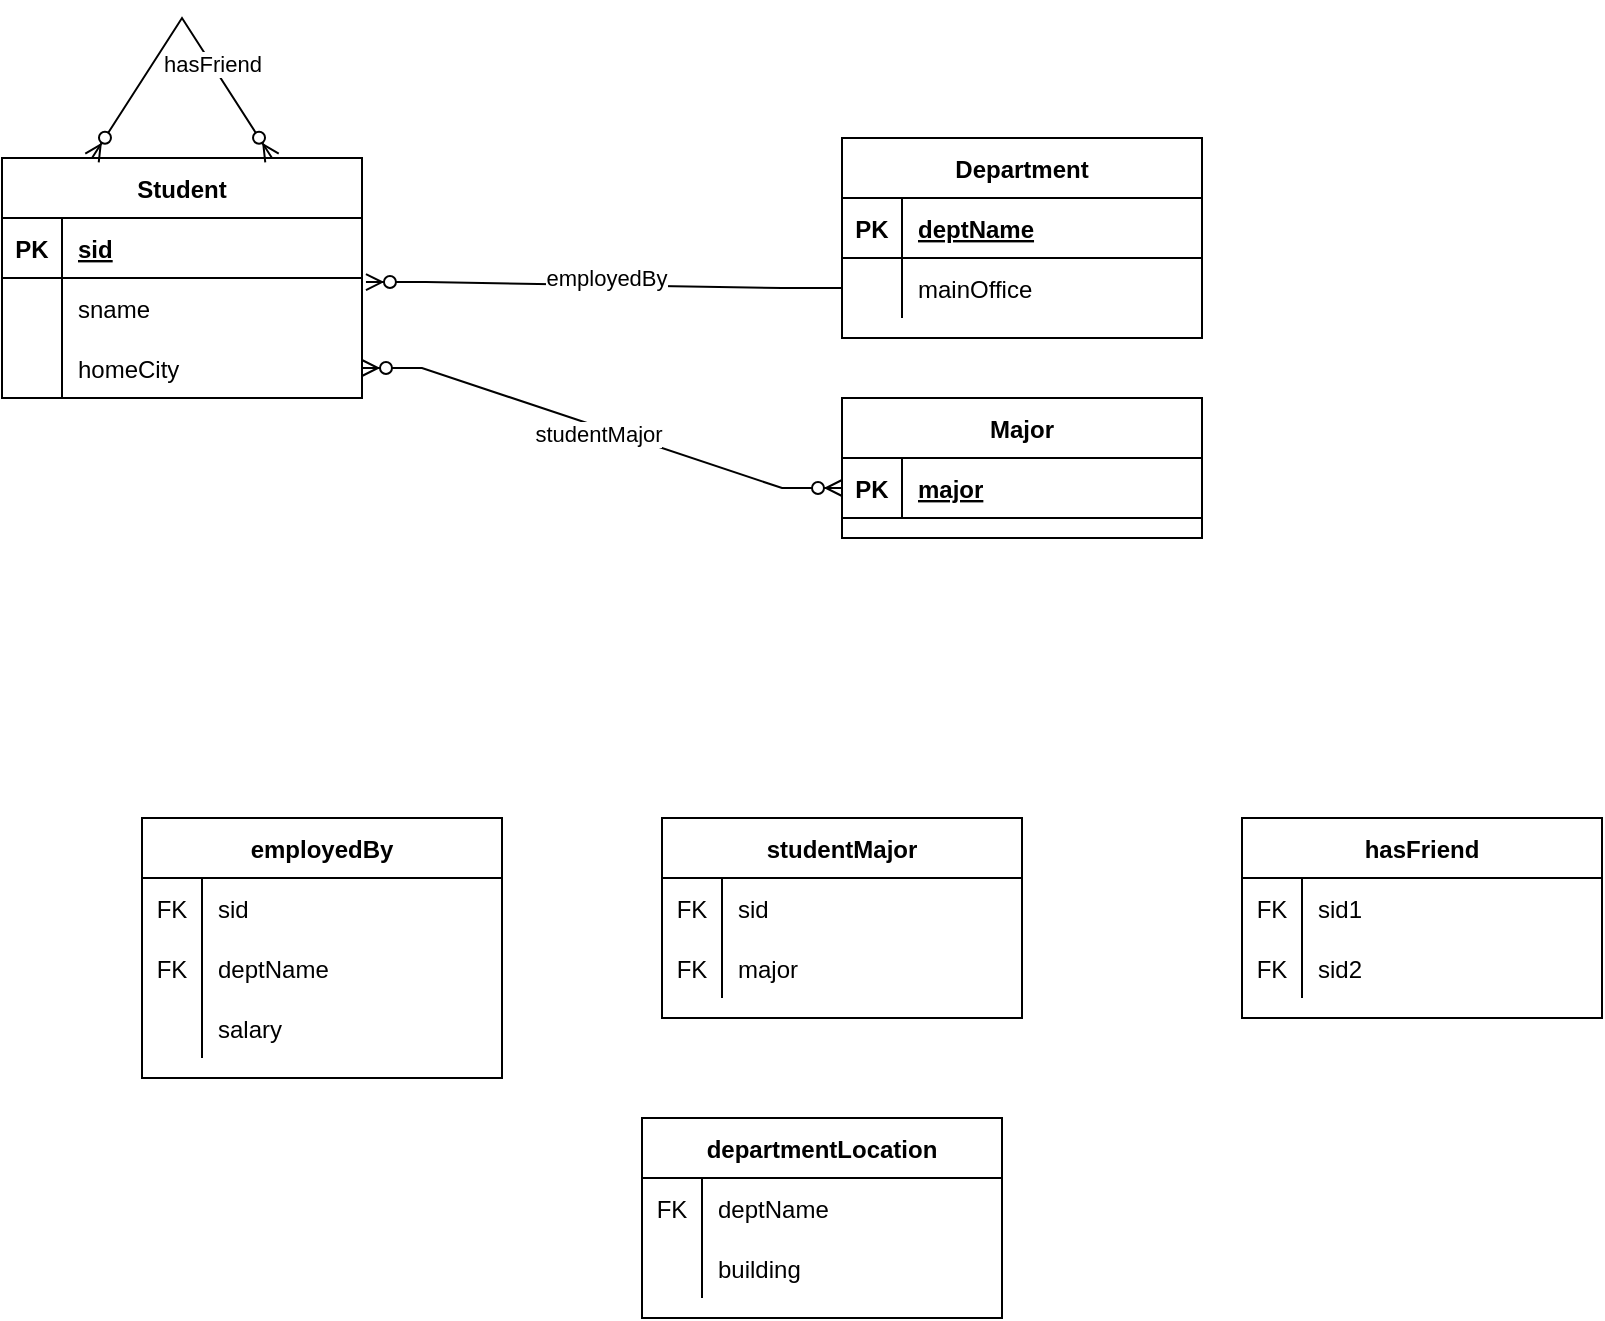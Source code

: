 <mxfile version="20.2.8" type="device"><diagram id="2QEzAGFRFtrDKerwHedS" name="Page-1"><mxGraphModel dx="939" dy="667" grid="1" gridSize="10" guides="1" tooltips="1" connect="1" arrows="1" fold="1" page="1" pageScale="1" pageWidth="827" pageHeight="1169" math="0" shadow="0"><root><mxCell id="0"/><mxCell id="1" parent="0"/><mxCell id="R8i-ScmQ-UTwKlzXscOo-1" value="Student" style="shape=table;startSize=30;container=1;collapsible=1;childLayout=tableLayout;fixedRows=1;rowLines=0;fontStyle=1;align=center;resizeLast=1;" parent="1" vertex="1"><mxGeometry x="50" y="170" width="180" height="120" as="geometry"/></mxCell><mxCell id="R8i-ScmQ-UTwKlzXscOo-2" value="" style="shape=tableRow;horizontal=0;startSize=0;swimlaneHead=0;swimlaneBody=0;fillColor=none;collapsible=0;dropTarget=0;points=[[0,0.5],[1,0.5]];portConstraint=eastwest;top=0;left=0;right=0;bottom=1;" parent="R8i-ScmQ-UTwKlzXscOo-1" vertex="1"><mxGeometry y="30" width="180" height="30" as="geometry"/></mxCell><mxCell id="R8i-ScmQ-UTwKlzXscOo-3" value="PK" style="shape=partialRectangle;connectable=0;fillColor=none;top=0;left=0;bottom=0;right=0;fontStyle=1;overflow=hidden;" parent="R8i-ScmQ-UTwKlzXscOo-2" vertex="1"><mxGeometry width="30" height="30" as="geometry"><mxRectangle width="30" height="30" as="alternateBounds"/></mxGeometry></mxCell><mxCell id="R8i-ScmQ-UTwKlzXscOo-4" value="sid" style="shape=partialRectangle;connectable=0;fillColor=none;top=0;left=0;bottom=0;right=0;align=left;spacingLeft=6;fontStyle=5;overflow=hidden;" parent="R8i-ScmQ-UTwKlzXscOo-2" vertex="1"><mxGeometry x="30" width="150" height="30" as="geometry"><mxRectangle width="150" height="30" as="alternateBounds"/></mxGeometry></mxCell><mxCell id="R8i-ScmQ-UTwKlzXscOo-5" value="" style="shape=tableRow;horizontal=0;startSize=0;swimlaneHead=0;swimlaneBody=0;fillColor=none;collapsible=0;dropTarget=0;points=[[0,0.5],[1,0.5]];portConstraint=eastwest;top=0;left=0;right=0;bottom=0;" parent="R8i-ScmQ-UTwKlzXscOo-1" vertex="1"><mxGeometry y="60" width="180" height="30" as="geometry"/></mxCell><mxCell id="R8i-ScmQ-UTwKlzXscOo-6" value="" style="shape=partialRectangle;connectable=0;fillColor=none;top=0;left=0;bottom=0;right=0;editable=1;overflow=hidden;" parent="R8i-ScmQ-UTwKlzXscOo-5" vertex="1"><mxGeometry width="30" height="30" as="geometry"><mxRectangle width="30" height="30" as="alternateBounds"/></mxGeometry></mxCell><mxCell id="R8i-ScmQ-UTwKlzXscOo-7" value="sname" style="shape=partialRectangle;connectable=0;fillColor=none;top=0;left=0;bottom=0;right=0;align=left;spacingLeft=6;overflow=hidden;" parent="R8i-ScmQ-UTwKlzXscOo-5" vertex="1"><mxGeometry x="30" width="150" height="30" as="geometry"><mxRectangle width="150" height="30" as="alternateBounds"/></mxGeometry></mxCell><mxCell id="R8i-ScmQ-UTwKlzXscOo-8" value="" style="shape=tableRow;horizontal=0;startSize=0;swimlaneHead=0;swimlaneBody=0;fillColor=none;collapsible=0;dropTarget=0;points=[[0,0.5],[1,0.5]];portConstraint=eastwest;top=0;left=0;right=0;bottom=0;" parent="R8i-ScmQ-UTwKlzXscOo-1" vertex="1"><mxGeometry y="90" width="180" height="30" as="geometry"/></mxCell><mxCell id="R8i-ScmQ-UTwKlzXscOo-9" value="" style="shape=partialRectangle;connectable=0;fillColor=none;top=0;left=0;bottom=0;right=0;editable=1;overflow=hidden;" parent="R8i-ScmQ-UTwKlzXscOo-8" vertex="1"><mxGeometry width="30" height="30" as="geometry"><mxRectangle width="30" height="30" as="alternateBounds"/></mxGeometry></mxCell><mxCell id="R8i-ScmQ-UTwKlzXscOo-10" value="homeCity" style="shape=partialRectangle;connectable=0;fillColor=none;top=0;left=0;bottom=0;right=0;align=left;spacingLeft=6;overflow=hidden;" parent="R8i-ScmQ-UTwKlzXscOo-8" vertex="1"><mxGeometry x="30" width="150" height="30" as="geometry"><mxRectangle width="150" height="30" as="alternateBounds"/></mxGeometry></mxCell><mxCell id="R8i-ScmQ-UTwKlzXscOo-48" value="Department" style="shape=table;startSize=30;container=1;collapsible=1;childLayout=tableLayout;fixedRows=1;rowLines=0;fontStyle=1;align=center;resizeLast=1;" parent="1" vertex="1"><mxGeometry x="470" y="160" width="180" height="100" as="geometry"/></mxCell><mxCell id="R8i-ScmQ-UTwKlzXscOo-152" value="" style="shape=tableRow;horizontal=0;startSize=0;swimlaneHead=0;swimlaneBody=0;fillColor=none;collapsible=0;dropTarget=0;points=[[0,0.5],[1,0.5]];portConstraint=eastwest;top=0;left=0;right=0;bottom=1;" parent="R8i-ScmQ-UTwKlzXscOo-48" vertex="1"><mxGeometry y="30" width="180" height="30" as="geometry"/></mxCell><mxCell id="R8i-ScmQ-UTwKlzXscOo-153" value="PK" style="shape=partialRectangle;connectable=0;fillColor=none;top=0;left=0;bottom=0;right=0;fontStyle=1;overflow=hidden;" parent="R8i-ScmQ-UTwKlzXscOo-152" vertex="1"><mxGeometry width="30" height="30" as="geometry"><mxRectangle width="30" height="30" as="alternateBounds"/></mxGeometry></mxCell><mxCell id="R8i-ScmQ-UTwKlzXscOo-154" value="deptName" style="shape=partialRectangle;connectable=0;fillColor=none;top=0;left=0;bottom=0;right=0;align=left;spacingLeft=6;fontStyle=5;overflow=hidden;" parent="R8i-ScmQ-UTwKlzXscOo-152" vertex="1"><mxGeometry x="30" width="150" height="30" as="geometry"><mxRectangle width="150" height="30" as="alternateBounds"/></mxGeometry></mxCell><mxCell id="R8i-ScmQ-UTwKlzXscOo-55" value="" style="shape=tableRow;horizontal=0;startSize=0;swimlaneHead=0;swimlaneBody=0;fillColor=none;collapsible=0;dropTarget=0;points=[[0,0.5],[1,0.5]];portConstraint=eastwest;top=0;left=0;right=0;bottom=0;" parent="R8i-ScmQ-UTwKlzXscOo-48" vertex="1"><mxGeometry y="60" width="180" height="30" as="geometry"/></mxCell><mxCell id="R8i-ScmQ-UTwKlzXscOo-56" value="" style="shape=partialRectangle;connectable=0;fillColor=none;top=0;left=0;bottom=0;right=0;editable=1;overflow=hidden;" parent="R8i-ScmQ-UTwKlzXscOo-55" vertex="1"><mxGeometry width="30" height="30" as="geometry"><mxRectangle width="30" height="30" as="alternateBounds"/></mxGeometry></mxCell><mxCell id="R8i-ScmQ-UTwKlzXscOo-57" value="mainOffice" style="shape=partialRectangle;connectable=0;fillColor=none;top=0;left=0;bottom=0;right=0;align=left;spacingLeft=6;overflow=hidden;" parent="R8i-ScmQ-UTwKlzXscOo-55" vertex="1"><mxGeometry x="30" width="150" height="30" as="geometry"><mxRectangle width="150" height="30" as="alternateBounds"/></mxGeometry></mxCell><mxCell id="R8i-ScmQ-UTwKlzXscOo-61" value="Major" style="shape=table;startSize=30;container=1;collapsible=1;childLayout=tableLayout;fixedRows=1;rowLines=0;fontStyle=1;align=center;resizeLast=1;" parent="1" vertex="1"><mxGeometry x="470" y="290" width="180" height="70" as="geometry"/></mxCell><mxCell id="R8i-ScmQ-UTwKlzXscOo-149" value="" style="shape=tableRow;horizontal=0;startSize=0;swimlaneHead=0;swimlaneBody=0;fillColor=none;collapsible=0;dropTarget=0;points=[[0,0.5],[1,0.5]];portConstraint=eastwest;top=0;left=0;right=0;bottom=1;" parent="R8i-ScmQ-UTwKlzXscOo-61" vertex="1"><mxGeometry y="30" width="180" height="30" as="geometry"/></mxCell><mxCell id="R8i-ScmQ-UTwKlzXscOo-150" value="PK" style="shape=partialRectangle;connectable=0;fillColor=none;top=0;left=0;bottom=0;right=0;fontStyle=1;overflow=hidden;" parent="R8i-ScmQ-UTwKlzXscOo-149" vertex="1"><mxGeometry width="30" height="30" as="geometry"><mxRectangle width="30" height="30" as="alternateBounds"/></mxGeometry></mxCell><mxCell id="R8i-ScmQ-UTwKlzXscOo-151" value="major" style="shape=partialRectangle;connectable=0;fillColor=none;top=0;left=0;bottom=0;right=0;align=left;spacingLeft=6;fontStyle=5;overflow=hidden;" parent="R8i-ScmQ-UTwKlzXscOo-149" vertex="1"><mxGeometry x="30" width="150" height="30" as="geometry"><mxRectangle width="150" height="30" as="alternateBounds"/></mxGeometry></mxCell><mxCell id="R8i-ScmQ-UTwKlzXscOo-74" value="employedBy" style="shape=table;startSize=30;container=1;collapsible=1;childLayout=tableLayout;fixedRows=1;rowLines=0;fontStyle=1;align=center;resizeLast=1;" parent="1" vertex="1"><mxGeometry x="120" y="500" width="180" height="130" as="geometry"/></mxCell><mxCell id="R8i-ScmQ-UTwKlzXscOo-78" value="" style="shape=tableRow;horizontal=0;startSize=0;swimlaneHead=0;swimlaneBody=0;fillColor=none;collapsible=0;dropTarget=0;points=[[0,0.5],[1,0.5]];portConstraint=eastwest;top=0;left=0;right=0;bottom=0;" parent="R8i-ScmQ-UTwKlzXscOo-74" vertex="1"><mxGeometry y="30" width="180" height="30" as="geometry"/></mxCell><mxCell id="R8i-ScmQ-UTwKlzXscOo-79" value="FK" style="shape=partialRectangle;connectable=0;fillColor=none;top=0;left=0;bottom=0;right=0;editable=1;overflow=hidden;" parent="R8i-ScmQ-UTwKlzXscOo-78" vertex="1"><mxGeometry width="30" height="30" as="geometry"><mxRectangle width="30" height="30" as="alternateBounds"/></mxGeometry></mxCell><mxCell id="R8i-ScmQ-UTwKlzXscOo-80" value="sid" style="shape=partialRectangle;connectable=0;fillColor=none;top=0;left=0;bottom=0;right=0;align=left;spacingLeft=6;overflow=hidden;" parent="R8i-ScmQ-UTwKlzXscOo-78" vertex="1"><mxGeometry x="30" width="150" height="30" as="geometry"><mxRectangle width="150" height="30" as="alternateBounds"/></mxGeometry></mxCell><mxCell id="R8i-ScmQ-UTwKlzXscOo-81" value="" style="shape=tableRow;horizontal=0;startSize=0;swimlaneHead=0;swimlaneBody=0;fillColor=none;collapsible=0;dropTarget=0;points=[[0,0.5],[1,0.5]];portConstraint=eastwest;top=0;left=0;right=0;bottom=0;" parent="R8i-ScmQ-UTwKlzXscOo-74" vertex="1"><mxGeometry y="60" width="180" height="30" as="geometry"/></mxCell><mxCell id="R8i-ScmQ-UTwKlzXscOo-82" value="FK" style="shape=partialRectangle;connectable=0;fillColor=none;top=0;left=0;bottom=0;right=0;editable=1;overflow=hidden;" parent="R8i-ScmQ-UTwKlzXscOo-81" vertex="1"><mxGeometry width="30" height="30" as="geometry"><mxRectangle width="30" height="30" as="alternateBounds"/></mxGeometry></mxCell><mxCell id="R8i-ScmQ-UTwKlzXscOo-83" value="deptName" style="shape=partialRectangle;connectable=0;fillColor=none;top=0;left=0;bottom=0;right=0;align=left;spacingLeft=6;overflow=hidden;" parent="R8i-ScmQ-UTwKlzXscOo-81" vertex="1"><mxGeometry x="30" width="150" height="30" as="geometry"><mxRectangle width="150" height="30" as="alternateBounds"/></mxGeometry></mxCell><mxCell id="R8i-ScmQ-UTwKlzXscOo-84" value="" style="shape=tableRow;horizontal=0;startSize=0;swimlaneHead=0;swimlaneBody=0;fillColor=none;collapsible=0;dropTarget=0;points=[[0,0.5],[1,0.5]];portConstraint=eastwest;top=0;left=0;right=0;bottom=0;" parent="R8i-ScmQ-UTwKlzXscOo-74" vertex="1"><mxGeometry y="90" width="180" height="30" as="geometry"/></mxCell><mxCell id="R8i-ScmQ-UTwKlzXscOo-85" value="" style="shape=partialRectangle;connectable=0;fillColor=none;top=0;left=0;bottom=0;right=0;editable=1;overflow=hidden;" parent="R8i-ScmQ-UTwKlzXscOo-84" vertex="1"><mxGeometry width="30" height="30" as="geometry"><mxRectangle width="30" height="30" as="alternateBounds"/></mxGeometry></mxCell><mxCell id="R8i-ScmQ-UTwKlzXscOo-86" value="salary" style="shape=partialRectangle;connectable=0;fillColor=none;top=0;left=0;bottom=0;right=0;align=left;spacingLeft=6;overflow=hidden;" parent="R8i-ScmQ-UTwKlzXscOo-84" vertex="1"><mxGeometry x="30" width="150" height="30" as="geometry"><mxRectangle width="150" height="30" as="alternateBounds"/></mxGeometry></mxCell><mxCell id="R8i-ScmQ-UTwKlzXscOo-87" value="departmentLocation" style="shape=table;startSize=30;container=1;collapsible=1;childLayout=tableLayout;fixedRows=1;rowLines=0;fontStyle=1;align=center;resizeLast=1;" parent="1" vertex="1"><mxGeometry x="370" y="650" width="180" height="100" as="geometry"/></mxCell><mxCell id="R8i-ScmQ-UTwKlzXscOo-91" value="" style="shape=tableRow;horizontal=0;startSize=0;swimlaneHead=0;swimlaneBody=0;fillColor=none;collapsible=0;dropTarget=0;points=[[0,0.5],[1,0.5]];portConstraint=eastwest;top=0;left=0;right=0;bottom=0;" parent="R8i-ScmQ-UTwKlzXscOo-87" vertex="1"><mxGeometry y="30" width="180" height="30" as="geometry"/></mxCell><mxCell id="R8i-ScmQ-UTwKlzXscOo-92" value="FK" style="shape=partialRectangle;connectable=0;fillColor=none;top=0;left=0;bottom=0;right=0;editable=1;overflow=hidden;" parent="R8i-ScmQ-UTwKlzXscOo-91" vertex="1"><mxGeometry width="30" height="30" as="geometry"><mxRectangle width="30" height="30" as="alternateBounds"/></mxGeometry></mxCell><mxCell id="R8i-ScmQ-UTwKlzXscOo-93" value="deptName" style="shape=partialRectangle;connectable=0;fillColor=none;top=0;left=0;bottom=0;right=0;align=left;spacingLeft=6;overflow=hidden;" parent="R8i-ScmQ-UTwKlzXscOo-91" vertex="1"><mxGeometry x="30" width="150" height="30" as="geometry"><mxRectangle width="150" height="30" as="alternateBounds"/></mxGeometry></mxCell><mxCell id="R8i-ScmQ-UTwKlzXscOo-94" value="" style="shape=tableRow;horizontal=0;startSize=0;swimlaneHead=0;swimlaneBody=0;fillColor=none;collapsible=0;dropTarget=0;points=[[0,0.5],[1,0.5]];portConstraint=eastwest;top=0;left=0;right=0;bottom=0;" parent="R8i-ScmQ-UTwKlzXscOo-87" vertex="1"><mxGeometry y="60" width="180" height="30" as="geometry"/></mxCell><mxCell id="R8i-ScmQ-UTwKlzXscOo-95" value="" style="shape=partialRectangle;connectable=0;fillColor=none;top=0;left=0;bottom=0;right=0;editable=1;overflow=hidden;" parent="R8i-ScmQ-UTwKlzXscOo-94" vertex="1"><mxGeometry width="30" height="30" as="geometry"><mxRectangle width="30" height="30" as="alternateBounds"/></mxGeometry></mxCell><mxCell id="R8i-ScmQ-UTwKlzXscOo-96" value="building" style="shape=partialRectangle;connectable=0;fillColor=none;top=0;left=0;bottom=0;right=0;align=left;spacingLeft=6;overflow=hidden;" parent="R8i-ScmQ-UTwKlzXscOo-94" vertex="1"><mxGeometry x="30" width="150" height="30" as="geometry"><mxRectangle width="150" height="30" as="alternateBounds"/></mxGeometry></mxCell><mxCell id="R8i-ScmQ-UTwKlzXscOo-100" value="studentMajor" style="shape=table;startSize=30;container=1;collapsible=1;childLayout=tableLayout;fixedRows=1;rowLines=0;fontStyle=1;align=center;resizeLast=1;" parent="1" vertex="1"><mxGeometry x="380" y="500" width="180" height="100" as="geometry"/></mxCell><mxCell id="R8i-ScmQ-UTwKlzXscOo-104" value="" style="shape=tableRow;horizontal=0;startSize=0;swimlaneHead=0;swimlaneBody=0;fillColor=none;collapsible=0;dropTarget=0;points=[[0,0.5],[1,0.5]];portConstraint=eastwest;top=0;left=0;right=0;bottom=0;" parent="R8i-ScmQ-UTwKlzXscOo-100" vertex="1"><mxGeometry y="30" width="180" height="30" as="geometry"/></mxCell><mxCell id="R8i-ScmQ-UTwKlzXscOo-105" value="FK" style="shape=partialRectangle;connectable=0;fillColor=none;top=0;left=0;bottom=0;right=0;editable=1;overflow=hidden;" parent="R8i-ScmQ-UTwKlzXscOo-104" vertex="1"><mxGeometry width="30" height="30" as="geometry"><mxRectangle width="30" height="30" as="alternateBounds"/></mxGeometry></mxCell><mxCell id="R8i-ScmQ-UTwKlzXscOo-106" value="sid" style="shape=partialRectangle;connectable=0;fillColor=none;top=0;left=0;bottom=0;right=0;align=left;spacingLeft=6;overflow=hidden;" parent="R8i-ScmQ-UTwKlzXscOo-104" vertex="1"><mxGeometry x="30" width="150" height="30" as="geometry"><mxRectangle width="150" height="30" as="alternateBounds"/></mxGeometry></mxCell><mxCell id="R8i-ScmQ-UTwKlzXscOo-107" value="" style="shape=tableRow;horizontal=0;startSize=0;swimlaneHead=0;swimlaneBody=0;fillColor=none;collapsible=0;dropTarget=0;points=[[0,0.5],[1,0.5]];portConstraint=eastwest;top=0;left=0;right=0;bottom=0;" parent="R8i-ScmQ-UTwKlzXscOo-100" vertex="1"><mxGeometry y="60" width="180" height="30" as="geometry"/></mxCell><mxCell id="R8i-ScmQ-UTwKlzXscOo-108" value="FK" style="shape=partialRectangle;connectable=0;fillColor=none;top=0;left=0;bottom=0;right=0;editable=1;overflow=hidden;" parent="R8i-ScmQ-UTwKlzXscOo-107" vertex="1"><mxGeometry width="30" height="30" as="geometry"><mxRectangle width="30" height="30" as="alternateBounds"/></mxGeometry></mxCell><mxCell id="R8i-ScmQ-UTwKlzXscOo-109" value="major" style="shape=partialRectangle;connectable=0;fillColor=none;top=0;left=0;bottom=0;right=0;align=left;spacingLeft=6;overflow=hidden;" parent="R8i-ScmQ-UTwKlzXscOo-107" vertex="1"><mxGeometry x="30" width="150" height="30" as="geometry"><mxRectangle width="150" height="30" as="alternateBounds"/></mxGeometry></mxCell><mxCell id="R8i-ScmQ-UTwKlzXscOo-113" value="hasFriend" style="shape=table;startSize=30;container=1;collapsible=1;childLayout=tableLayout;fixedRows=1;rowLines=0;fontStyle=1;align=center;resizeLast=1;" parent="1" vertex="1"><mxGeometry x="670" y="500" width="180" height="100" as="geometry"/></mxCell><mxCell id="R8i-ScmQ-UTwKlzXscOo-117" value="" style="shape=tableRow;horizontal=0;startSize=0;swimlaneHead=0;swimlaneBody=0;fillColor=none;collapsible=0;dropTarget=0;points=[[0,0.5],[1,0.5]];portConstraint=eastwest;top=0;left=0;right=0;bottom=0;" parent="R8i-ScmQ-UTwKlzXscOo-113" vertex="1"><mxGeometry y="30" width="180" height="30" as="geometry"/></mxCell><mxCell id="R8i-ScmQ-UTwKlzXscOo-118" value="FK" style="shape=partialRectangle;connectable=0;fillColor=none;top=0;left=0;bottom=0;right=0;editable=1;overflow=hidden;" parent="R8i-ScmQ-UTwKlzXscOo-117" vertex="1"><mxGeometry width="30" height="30" as="geometry"><mxRectangle width="30" height="30" as="alternateBounds"/></mxGeometry></mxCell><mxCell id="R8i-ScmQ-UTwKlzXscOo-119" value="sid1" style="shape=partialRectangle;connectable=0;fillColor=none;top=0;left=0;bottom=0;right=0;align=left;spacingLeft=6;overflow=hidden;" parent="R8i-ScmQ-UTwKlzXscOo-117" vertex="1"><mxGeometry x="30" width="150" height="30" as="geometry"><mxRectangle width="150" height="30" as="alternateBounds"/></mxGeometry></mxCell><mxCell id="R8i-ScmQ-UTwKlzXscOo-120" value="" style="shape=tableRow;horizontal=0;startSize=0;swimlaneHead=0;swimlaneBody=0;fillColor=none;collapsible=0;dropTarget=0;points=[[0,0.5],[1,0.5]];portConstraint=eastwest;top=0;left=0;right=0;bottom=0;" parent="R8i-ScmQ-UTwKlzXscOo-113" vertex="1"><mxGeometry y="60" width="180" height="30" as="geometry"/></mxCell><mxCell id="R8i-ScmQ-UTwKlzXscOo-121" value="FK" style="shape=partialRectangle;connectable=0;fillColor=none;top=0;left=0;bottom=0;right=0;editable=1;overflow=hidden;" parent="R8i-ScmQ-UTwKlzXscOo-120" vertex="1"><mxGeometry width="30" height="30" as="geometry"><mxRectangle width="30" height="30" as="alternateBounds"/></mxGeometry></mxCell><mxCell id="R8i-ScmQ-UTwKlzXscOo-122" value="sid2" style="shape=partialRectangle;connectable=0;fillColor=none;top=0;left=0;bottom=0;right=0;align=left;spacingLeft=6;overflow=hidden;" parent="R8i-ScmQ-UTwKlzXscOo-120" vertex="1"><mxGeometry x="30" width="150" height="30" as="geometry"><mxRectangle width="150" height="30" as="alternateBounds"/></mxGeometry></mxCell><mxCell id="R8i-ScmQ-UTwKlzXscOo-129" value="" style="edgeStyle=entityRelationEdgeStyle;fontSize=12;html=1;endArrow=ERzeroToMany;endFill=1;rounded=0;entryX=1.011;entryY=0.067;entryDx=0;entryDy=0;entryPerimeter=0;startArrow=none;exitX=0;exitY=0.5;exitDx=0;exitDy=0;" parent="1" source="R8i-ScmQ-UTwKlzXscOo-55" target="R8i-ScmQ-UTwKlzXscOo-5" edge="1"><mxGeometry width="100" height="100" relative="1" as="geometry"><mxPoint x="400" y="232" as="sourcePoint"/><mxPoint x="460" y="410" as="targetPoint"/></mxGeometry></mxCell><mxCell id="R8i-ScmQ-UTwKlzXscOo-143" value="employedBy" style="edgeLabel;html=1;align=center;verticalAlign=middle;resizable=0;points=[];" parent="R8i-ScmQ-UTwKlzXscOo-129" vertex="1" connectable="0"><mxGeometry x="-0.008" y="-4" relative="1" as="geometry"><mxPoint as="offset"/></mxGeometry></mxCell><mxCell id="R8i-ScmQ-UTwKlzXscOo-138" value="" style="edgeStyle=entityRelationEdgeStyle;fontSize=12;html=1;endArrow=ERzeroToMany;endFill=1;startArrow=ERzeroToMany;rounded=0;entryX=0;entryY=0.5;entryDx=0;entryDy=0;" parent="1" source="R8i-ScmQ-UTwKlzXscOo-8" target="R8i-ScmQ-UTwKlzXscOo-149" edge="1"><mxGeometry width="100" height="100" relative="1" as="geometry"><mxPoint x="360" y="510" as="sourcePoint"/><mxPoint x="460" y="365" as="targetPoint"/></mxGeometry></mxCell><mxCell id="R8i-ScmQ-UTwKlzXscOo-144" value="studentMajor" style="edgeLabel;html=1;align=center;verticalAlign=middle;resizable=0;points=[];" parent="R8i-ScmQ-UTwKlzXscOo-138" vertex="1" connectable="0"><mxGeometry x="-0.01" y="-3" relative="1" as="geometry"><mxPoint as="offset"/></mxGeometry></mxCell><mxCell id="R8i-ScmQ-UTwKlzXscOo-145" value="" style="edgeStyle=entityRelationEdgeStyle;fontSize=12;html=1;endArrow=ERzeroToMany;endFill=1;startArrow=ERzeroToMany;rounded=0;exitX=0.75;exitY=0;exitDx=0;exitDy=0;entryX=0.25;entryY=0;entryDx=0;entryDy=0;" parent="1" source="R8i-ScmQ-UTwKlzXscOo-1" target="R8i-ScmQ-UTwKlzXscOo-1" edge="1"><mxGeometry width="100" height="100" relative="1" as="geometry"><mxPoint x="90" y="80" as="sourcePoint"/><mxPoint x="210" y="50" as="targetPoint"/><Array as="points"><mxPoint x="140" y="100"/></Array></mxGeometry></mxCell><mxCell id="R8i-ScmQ-UTwKlzXscOo-148" value="hasFriend" style="edgeLabel;html=1;align=center;verticalAlign=middle;resizable=0;points=[];" parent="R8i-ScmQ-UTwKlzXscOo-145" vertex="1" connectable="0"><mxGeometry x="-0.33" relative="1" as="geometry"><mxPoint as="offset"/></mxGeometry></mxCell></root></mxGraphModel></diagram></mxfile>